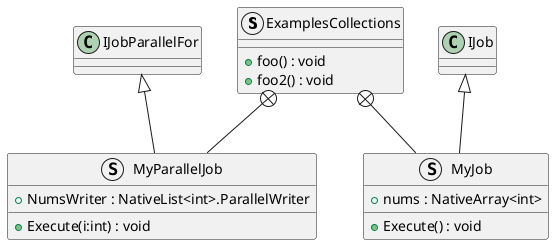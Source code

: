 @startuml
struct ExamplesCollections {
    + foo() : void
    + foo2() : void
}
struct MyParallelJob {
    + NumsWriter : NativeList<int>.ParallelWriter
    + Execute(i:int) : void
}
struct MyJob {
    + nums : NativeArray<int>
    + Execute() : void
}
ExamplesCollections +-- MyParallelJob
IJobParallelFor <|-- MyParallelJob
ExamplesCollections +-- MyJob
IJob <|-- MyJob
@enduml
